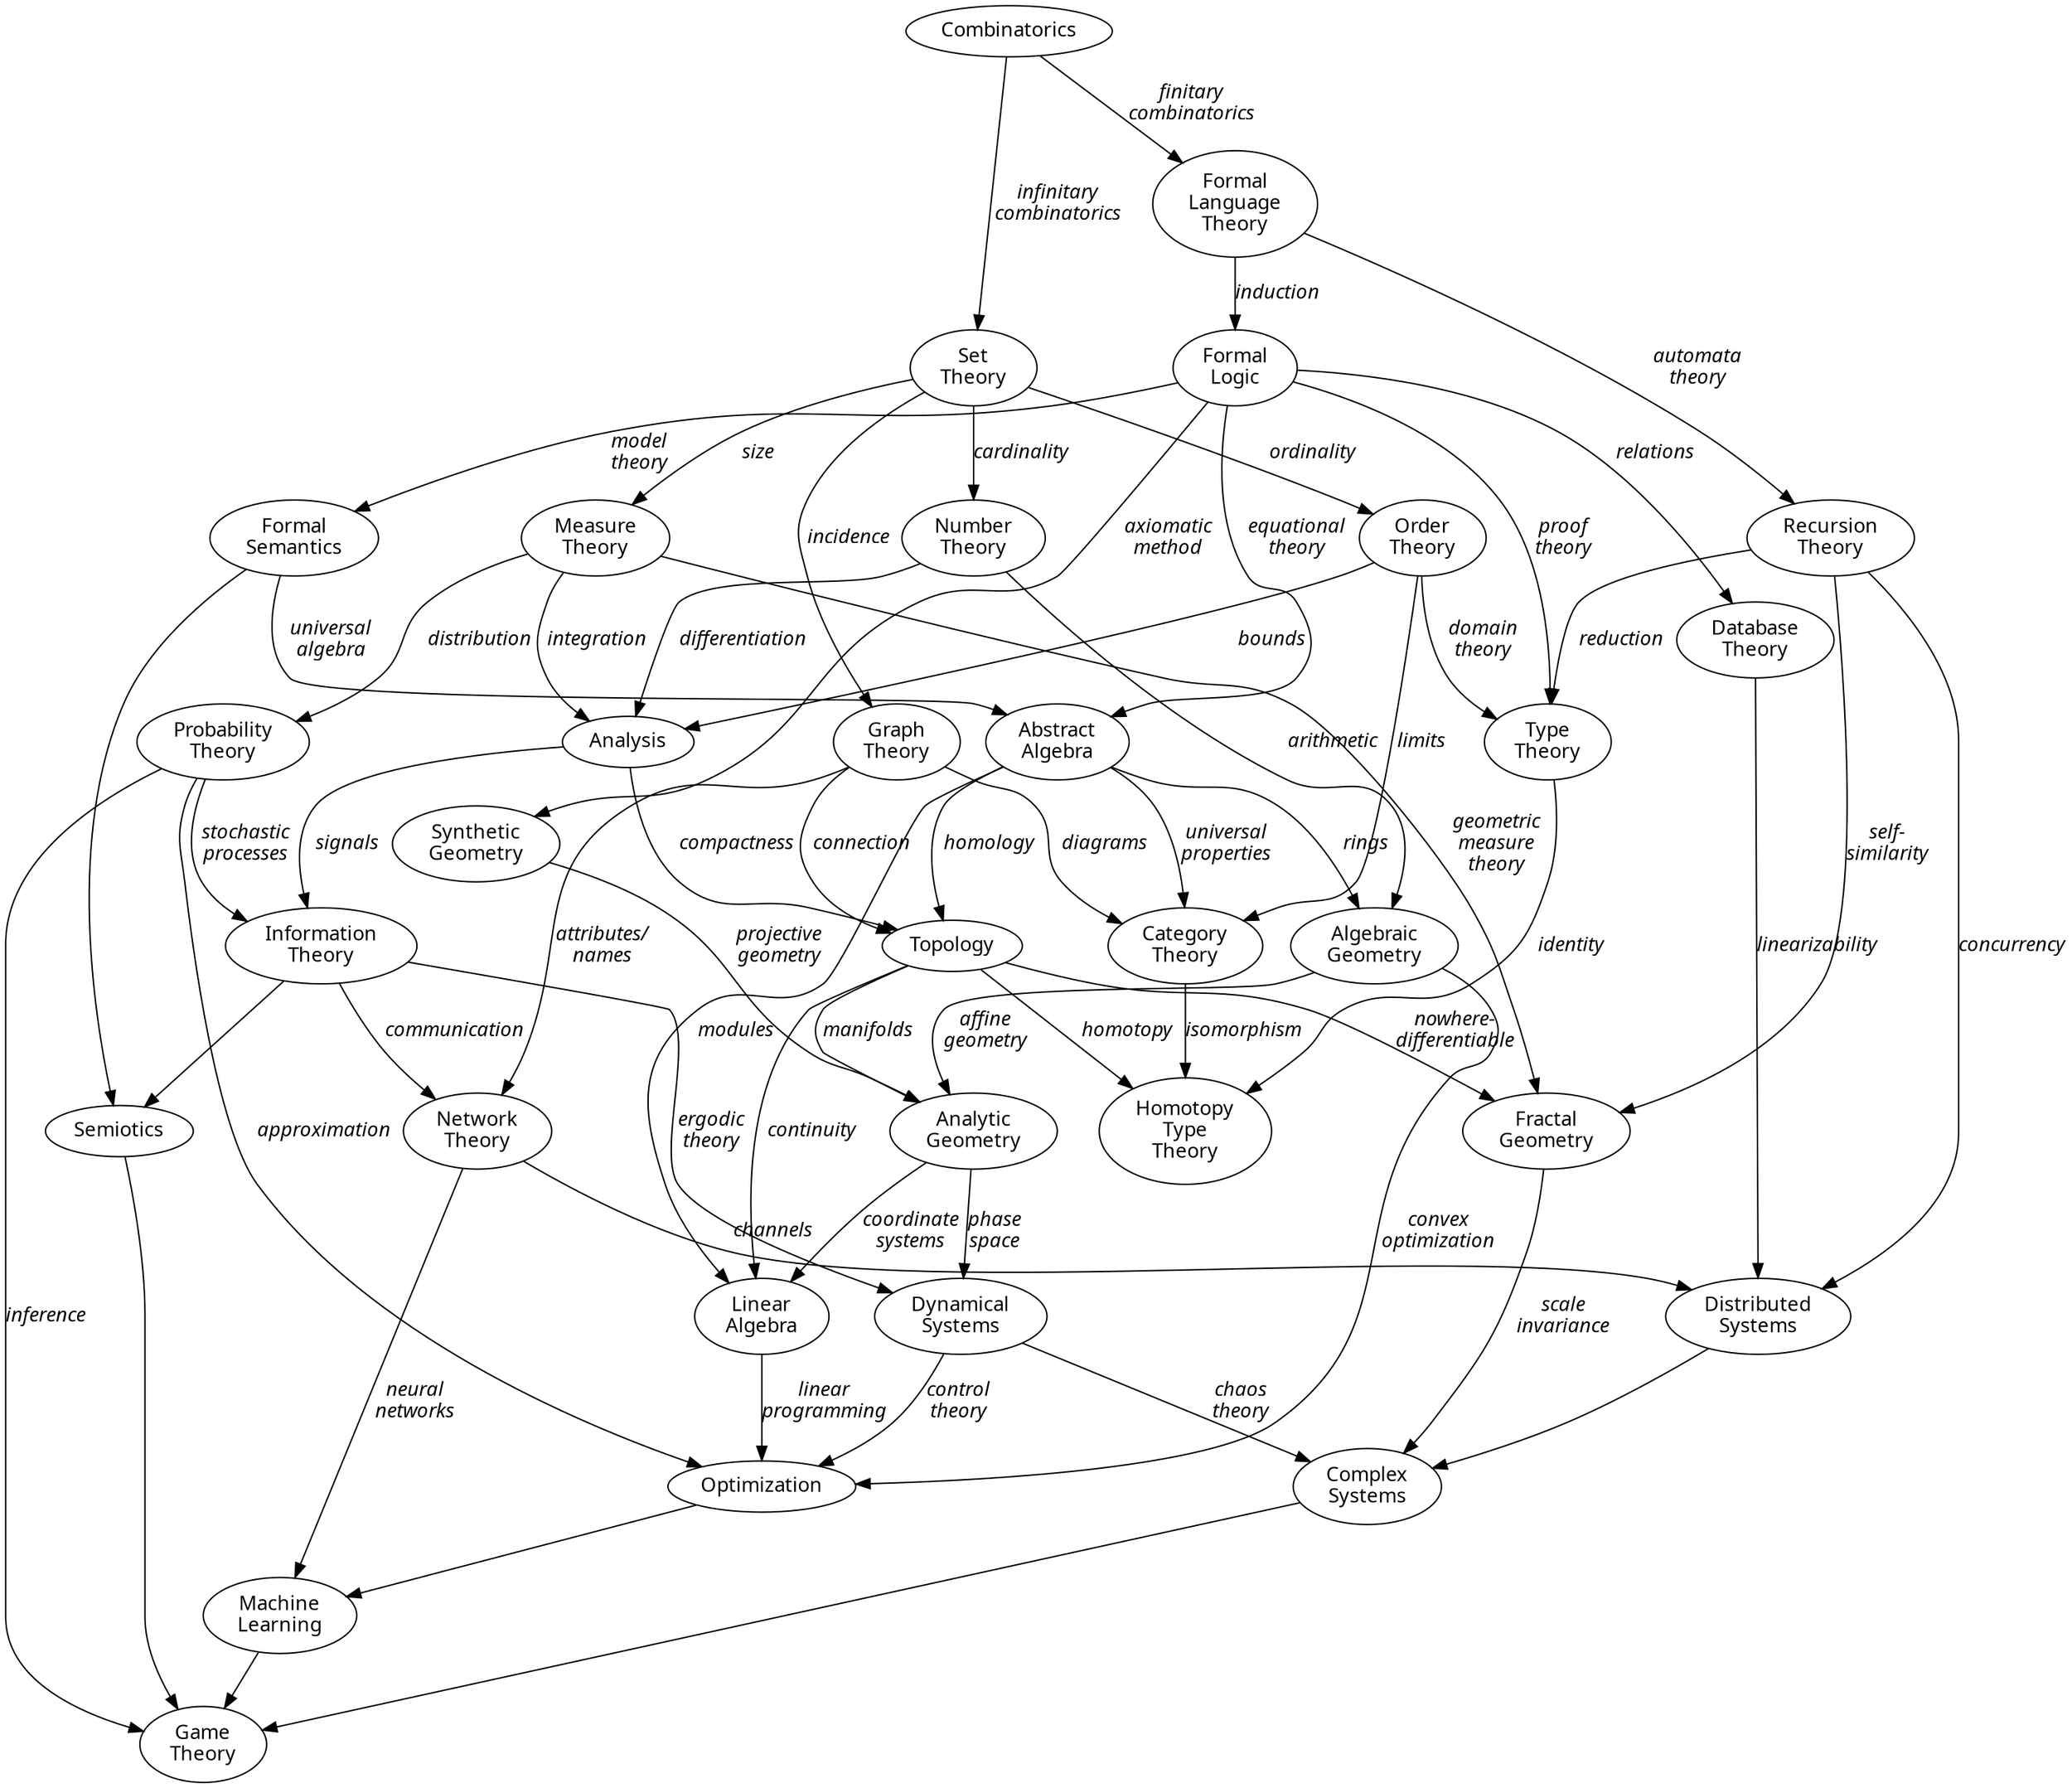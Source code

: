 digraph topics {
  node [ fontname = "sans" ];
  "Combinatorics";
  "Formal\nLanguage\nTheory";
  "Formal\nLogic";
  "Formal\nSemantics";
  "Semiotics";
  "Abstract\nAlgebra";
  "Set\nTheory";
  "Graph\nTheory";
  "Network\nTheory";
  "Dynamical\nSystems";
  "Category\nTheory";
  "Measure\nTheory";
  "Probability\nTheory";
  "Information\nTheory";
  "Game\nTheory";
  "Optimization";
  "Machine\nLearning";
  "Number\nTheory";
  "Algebraic\nGeometry";
  "Analytic\nGeometry";
  "Synthetic\nGeometry";
  "Fractal\nGeometry";
  "Order\nTheory";
  "Analysis";
  "Recursion\nTheory";
  "Distributed\nSystems";
  "Complex\nSystems";
  "Database\nTheory";
  "Type\nTheory";
  "Homotopy\nType\nTheory";
  "Combinatorics" -> "Formal\nLanguage\nTheory"
    [ label = "finitary\ncombinatorics", fontname="sans italic" ]
  "Formal\nLanguage\nTheory" -> "Formal\nLogic"
    [ label = "induction", fontname="sans italic" ]
  "Formal\nLogic" -> "Formal\nSemantics"
    [ label = "model\ntheory", fontname="sans italic" ]
  "Formal\nLogic" -> "Abstract\nAlgebra"
    [ label = "equational\ntheory", fontname="sans italic" ]
  "Formal\nSemantics" -> "Abstract\nAlgebra"
    [ label = "universal\nalgebra", fontname="sans italic" ]
  "Abstract\nAlgebra" -> "Category\nTheory"
    [ label = "universal\nproperties", fontname="sans italic" ]
  "Abstract\nAlgebra" -> "Linear\nAlgebra"
    [ label = "modules", fontname="sans italic" ]
  "Analytic\nGeometry" -> "Linear\nAlgebra"
    [ label = "coordinate\nsystems", fontname="sans italic" ]
  "Algebraic\nGeometry" -> "Optimization"
    [ label = "convex\noptimization", fontname="sans italic" ]
  "Linear\nAlgebra" -> "Optimization"
    [ label = "linear\nprogramming", fontname="sans italic" ]
  "Probability\nTheory" -> "Optimization"
    [ label = "approximation", fontname="sans italic" ]
  "Probability\nTheory" -> "Game\nTheory"
    [ label = "inference", fontname="sans italic" ]
  "Topology" -> "Linear\nAlgebra"
    [ label = "continuity", fontname="sans italic" ]
  "Topology" -> "Analytic\nGeometry"
    [ label = "manifolds", fontname="sans italic" ]
  "Abstract\nAlgebra" -> "Topology"
    [ label = "homology", fontname="sans italic" ]
  "Formal\nLogic" -> "Synthetic\nGeometry"
    [ label = "axiomatic\nmethod", fontname="sans italic" ]
  "Synthetic\nGeometry" -> "Analytic\nGeometry"
    [ label = "projective\ngeometry", fontname="sans italic" ]
  "Algebraic\nGeometry" -> "Analytic\nGeometry"
    [ label = "affine\ngeometry", fontname="sans italic" ]
  "Analytic\nGeometry" -> "Dynamical\nSystems"
    [ label = "phase\nspace", fontname="sans italic" ]
  "Graph\nTheory" -> "Network\nTheory"
    [ label = "attributes/\nnames", fontname="sans italic" ]
  "Network\nTheory" -> "Distributed\nSystems"
    [ label = "channels", fontname="sans italic" ]
  "Distributed\nSystems" -> "Complex\nSystems"
    [ label = "", fontname="sans italic" ]
  "Dynamical\nSystems" -> "Complex\nSystems"
    [ label = "chaos\ntheory", fontname="sans italic" ]
  "Analysis" -> "Information\nTheory"
    [ label = "signals", fontname="sans italic" ]
  "Dynamical\nSystems" -> "Optimization"
    [ label = "control\ntheory", fontname="sans italic" ]
  "Optimization" -> "Machine\nLearning"
    [ label = "", fontname="sans italic" ]
  "Network\nTheory" -> "Machine\nLearning"
    [ label = "neural\nnetworks", fontname="sans italic" ]
  "Combinatorics" -> "Set\nTheory"
    [ label = "infinitary\ncombinatorics", fontname="sans italic" ]
  "Set\nTheory" -> "Order\nTheory"
    [ label = "ordinality", fontname="sans italic" ]
  "Set\nTheory" -> "Graph\nTheory"
    [ label = "incidence", fontname="sans italic" ]
  "Graph\nTheory" -> "Category\nTheory"
    [ label = "diagrams", fontname="sans italic" ]
  "Graph\nTheory" -> "Topology"
    [ label = "connection", fontname="sans italic" ]
  "Analysis" -> "Topology"
    [ label = "compactness", fontname="sans italic" ]
  "Order\nTheory" -> "Type\nTheory"
    [ label = "domain\ntheory", fontname="sans italic" ]
  "Set\nTheory" -> "Number\nTheory"
    [ label = "cardinality", fontname="sans italic" ]
  "Set\nTheory" -> "Measure\nTheory"
    [ label = "size", fontname="sans italic" ]
  "Order\nTheory" -> "Analysis"
    [ label = "bounds", fontname="sans italic" ]
  "Order\nTheory" -> "Category\nTheory"
    [ label = "limits", fontname="sans italic" ]
  "Number\nTheory" -> "Analysis"
    [ label = "differentiation", fontname="sans italic" ]
  "Number\nTheory" -> "Algebraic\nGeometry"
    [ label = "arithmetic", fontname="sans italic" ]
  "Abstract\nAlgebra" -> "Algebraic\nGeometry"
    [ label = "rings", fontname="sans italic" ]
  "Measure\nTheory" -> "Analysis"
    [ label = "integration", fontname="sans italic" ]
  "Measure\nTheory" -> "Probability\nTheory"
    [ label = "distribution", fontname="sans italic" ]
  "Probability\nTheory" -> "Information\nTheory"
    [ label = "stochastic\nprocesses", fontname="sans italic" ]
  "Information\nTheory" -> "Dynamical\nSystems"
    [ label = "ergodic\ntheory", fontname="sans italic" ]
  "Information\nTheory" -> "Network\nTheory"
    [ label = "communication", fontname="sans italic" ]
  "Information\nTheory" -> "Semiotics"
    [ label = "", fontname="sans italic" ]
  "Formal\nSemantics" -> "Semiotics"
    [ label = "", fontname="sans italic" ]
  "Formal\nLanguage\nTheory" -> "Recursion\nTheory"
    [ label = "automata\ntheory", fontname="sans italic" ]
  "Recursion\nTheory" -> "Fractal\nGeometry"
    [ label = "self-\nsimilarity", fontname="sans italic" ]
  "Measure\nTheory" -> "Fractal\nGeometry"
    [ label = "geometric\nmeasure\ntheory", fontname="sans italic" ]
  "Recursion\nTheory" -> "Type\nTheory"
    [ label = "reduction", fontname="sans italic" ]
  "Formal\nLogic" -> "Type\nTheory"
    [ label = "proof\ntheory", fontname="sans italic" ]
  "Formal\nLogic" -> "Database\nTheory"
    [ label = "relations", fontname="sans italic" ]
  "Database\nTheory" -> "Distributed\nSystems"
    [ label = "linearizability", fontname="sans italic" ]
  "Recursion\nTheory" -> "Distributed\nSystems"
    [ label = "concurrency", fontname="sans italic" ]
  "Fractal\nGeometry" -> "Complex\nSystems"
    [ label = "scale\ninvariance", fontname="sans italic" ]
  "Type\nTheory" -> "Homotopy\nType\nTheory"
    [ label = "identity", fontname="sans italic" ]
  "Category\nTheory" -> "Homotopy\nType\nTheory"
    [ label = "isomorphism", fontname="sans italic" ]
  "Topology" -> "Homotopy\nType\nTheory"
    [ label = "homotopy", fontname="sans italic" ]
  "Topology" -> "Fractal\nGeometry"
    [ label = "nowhere-\ndifferentiable", fontname="sans italic" ]
  //"Optimization" -> "Game\nTheory"
  //  [ label = "", fontname="sans italic" ]
  "Semiotics" -> "Game\nTheory"
    [ label = "", fontname="sans italic" ]
  "Complex\nSystems" -> "Game\nTheory"
    [ label = "", fontname="sans italic" ]
  "Machine\nLearning" -> "Game\nTheory"
    [ label = "", fontname="sans italic" ]
}
